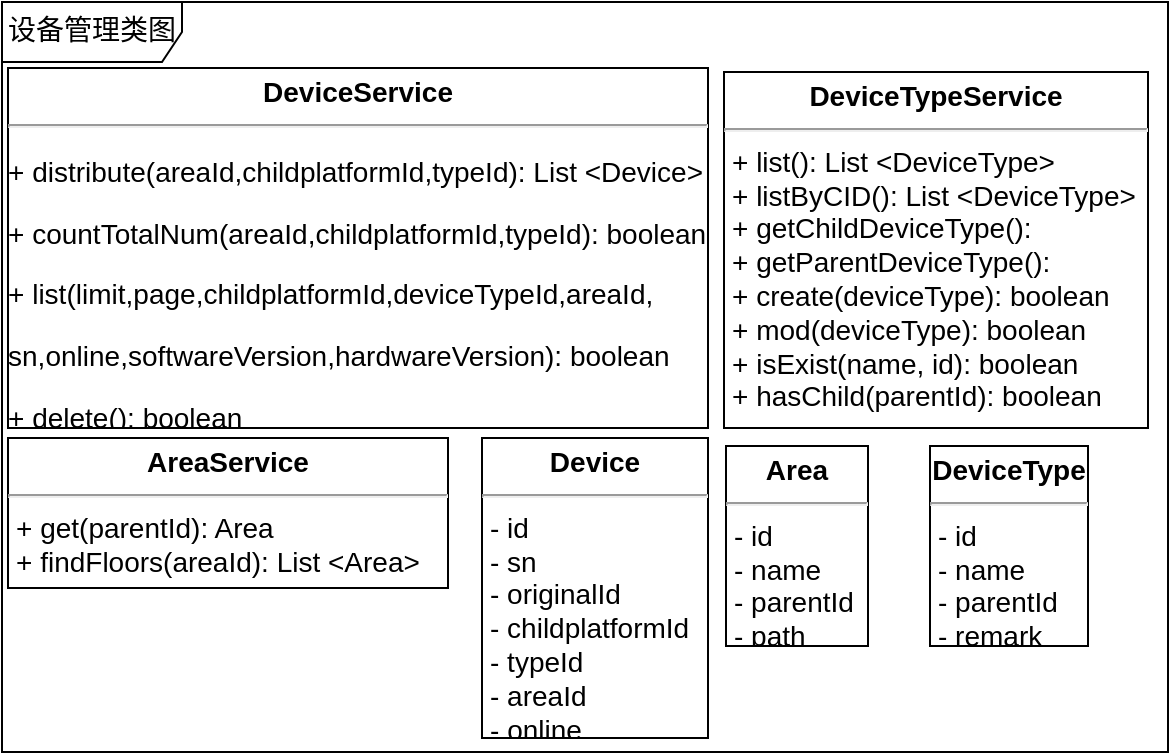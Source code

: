 <mxfile version="10.6.7" type="github"><diagram id="fKIcjFFny-ZdcJOJ5Gdy" name="Ã§Â¬Â¬ 1 Ã©Â¡Âµ"><mxGraphModel dx="1007" dy="579" grid="1" gridSize="10" guides="1" tooltips="1" connect="1" arrows="1" fold="1" page="1" pageScale="1" pageWidth="850" pageHeight="1100" math="0" shadow="0"><root><mxCell id="0"/><mxCell id="1" parent="0"/><mxCell id="XLAtCyjLGJJxPSicPnzz-1" value="设备管理类图" style="shape=umlFrame;whiteSpace=wrap;html=1;rounded=0;shadow=0;comic=0;labelBackgroundColor=none;strokeColor=#000000;strokeWidth=1;fillColor=#ffffff;fontFamily=Verdana;fontSize=14;fontColor=#000000;align=center;width=90;height=30;" parent="1" vertex="1"><mxGeometry x="37" y="117" width="583" height="375" as="geometry"/></mxCell><mxCell id="xsI2GI6rg9mrouiKZmRD-1" value="&lt;p style=&quot;margin: 4px 0px 0px ; text-align: center ; font-size: 14px&quot;&gt;&lt;b&gt;Device&lt;/b&gt;&lt;/p&gt;&lt;hr style=&quot;font-size: 14px&quot;&gt;&lt;p style=&quot;margin: 0px 0px 0px 4px ; font-size: 14px&quot;&gt;- id&lt;/p&gt;&lt;p style=&quot;margin: 0px 0px 0px 4px ; font-size: 14px&quot;&gt;- sn&lt;/p&gt;&lt;p style=&quot;margin: 0px 0px 0px 4px ; font-size: 14px&quot;&gt;- originalId&lt;/p&gt;&lt;p style=&quot;margin: 0px 0px 0px 4px ; font-size: 14px&quot;&gt;- childplatformId&lt;/p&gt;&lt;p style=&quot;margin: 0px 0px 0px 4px ; font-size: 14px&quot;&gt;- typeId&lt;/p&gt;&lt;p style=&quot;margin: 0px 0px 0px 4px ; font-size: 14px&quot;&gt;- areaId&lt;/p&gt;&lt;p style=&quot;margin: 0px 0px 0px 4px ; font-size: 14px&quot;&gt;-&amp;nbsp;&lt;span&gt;online&lt;/span&gt;&lt;/p&gt;" style="verticalAlign=top;align=left;overflow=fill;fontSize=14;fontFamily=Helvetica;html=1;" parent="1" vertex="1"><mxGeometry x="277" y="335" width="113" height="150" as="geometry"/></mxCell><mxCell id="XLAtCyjLGJJxPSicPnzz-2" value="&lt;p style=&quot;margin: 4px 0px 0px ; text-align: center ; font-size: 14px&quot;&gt;&lt;b&gt;DeviceService&lt;/b&gt;&lt;/p&gt;&lt;hr style=&quot;font-size: 14px&quot;&gt;&lt;p&gt;&lt;span&gt;+&amp;nbsp;&lt;/span&gt;&lt;span&gt;distribute&lt;/span&gt;&lt;span&gt;(&lt;/span&gt;&lt;span&gt;areaId&lt;/span&gt;&lt;span&gt;,&lt;/span&gt;&lt;span&gt;childplatformId&lt;/span&gt;&lt;span&gt;,&lt;/span&gt;&lt;span&gt;typeId&lt;/span&gt;&lt;span&gt;)&lt;/span&gt;&lt;span&gt;: List &amp;lt;Device&amp;gt;&lt;/span&gt;&lt;/p&gt;&lt;p&gt;&lt;span&gt;+&amp;nbsp;&lt;/span&gt;&lt;span&gt;countTotalNum&lt;/span&gt;&lt;span&gt;(&lt;/span&gt;&lt;span&gt;areaId&lt;/span&gt;&lt;span&gt;,&lt;/span&gt;&lt;span&gt;childplatformId&lt;/span&gt;&lt;span&gt;,&lt;/span&gt;&lt;span&gt;typeId&lt;/span&gt;&lt;span&gt;)&lt;/span&gt;&lt;span&gt;: boolean&lt;/span&gt;&lt;/p&gt;&lt;p&gt;&lt;span&gt;+&amp;nbsp;&lt;/span&gt;&lt;span&gt;list&lt;/span&gt;&lt;span&gt;(&lt;/span&gt;&lt;span&gt;limit&lt;/span&gt;&lt;span&gt;,&lt;/span&gt;&lt;span&gt;page&lt;/span&gt;&lt;span&gt;,&lt;/span&gt;&lt;span&gt;childplatformId&lt;/span&gt;&lt;span&gt;,&lt;/span&gt;&lt;span&gt;deviceTypeId&lt;/span&gt;&lt;span&gt;,&lt;/span&gt;&lt;span&gt;areaId&lt;/span&gt;&lt;span&gt;,&lt;/span&gt;&lt;/p&gt;&lt;p&gt;&lt;span&gt;sn&lt;/span&gt;&lt;span&gt;,&lt;/span&gt;&lt;span&gt;online&lt;/span&gt;&lt;span&gt;,&lt;/span&gt;&lt;span&gt;softwareVersion&lt;/span&gt;&lt;span&gt;,&lt;/span&gt;&lt;span&gt;hardwareVersion&lt;/span&gt;&lt;span&gt;):&lt;/span&gt;&lt;span&gt;&amp;nbsp;boolean&lt;/span&gt;&lt;/p&gt;&lt;p&gt;&lt;span&gt;+ delete(): boolean&lt;/span&gt;&lt;/p&gt;&lt;p style=&quot;margin: 0px 0px 0px 4px ; font-size: 14px&quot;&gt;&lt;br&gt;&lt;/p&gt;" style="verticalAlign=top;align=left;overflow=fill;fontSize=14;fontFamily=Helvetica;html=1;" parent="1" vertex="1"><mxGeometry x="40" y="150" width="350" height="180" as="geometry"/></mxCell><mxCell id="xsI2GI6rg9mrouiKZmRD-2" value="&lt;p style=&quot;margin: 4px 0px 0px ; text-align: center ; font-size: 14px&quot;&gt;&lt;b&gt;DeviceType&lt;/b&gt;&lt;/p&gt;&lt;hr style=&quot;font-size: 14px&quot;&gt;&lt;p style=&quot;margin: 0px 0px 0px 4px ; font-size: 14px&quot;&gt;- id&lt;/p&gt;&lt;p style=&quot;margin: 0px 0px 0px 4px ; font-size: 14px&quot;&gt;- name&lt;/p&gt;&lt;p style=&quot;margin: 0px 0px 0px 4px ; font-size: 14px&quot;&gt;- parentId&lt;/p&gt;&lt;p style=&quot;margin: 0px 0px 0px 4px ; font-size: 14px&quot;&gt;- remark&lt;/p&gt;&lt;p style=&quot;margin: 0px 0px 0px 4px ; font-size: 14px&quot;&gt;&lt;br&gt;&lt;/p&gt;" style="verticalAlign=top;align=left;overflow=fill;fontSize=14;fontFamily=Helvetica;html=1;" parent="1" vertex="1"><mxGeometry x="501" y="339" width="79" height="100" as="geometry"/></mxCell><mxCell id="xsI2GI6rg9mrouiKZmRD-5" value="&lt;p style=&quot;margin: 4px 0px 0px ; text-align: center ; font-size: 14px&quot;&gt;&lt;b&gt;DeviceTypeService&lt;/b&gt;&lt;/p&gt;&lt;hr style=&quot;font-size: 14px&quot;&gt;&lt;p style=&quot;margin: 0px 0px 0px 4px ; font-size: 14px&quot;&gt;+ list():&lt;span&gt;&amp;nbsp;List &amp;lt;DeviceType&amp;gt;&lt;/span&gt;&lt;/p&gt;&lt;p style=&quot;margin: 0px 0px 0px 4px ; font-size: 14px&quot;&gt;+ listByCID()&lt;span&gt;:&lt;/span&gt;&lt;span&gt;&amp;nbsp;List &amp;lt;DeviceType&amp;gt;&lt;/span&gt;&lt;/p&gt;&lt;p style=&quot;margin: 0px 0px 0px 4px ; font-size: 14px&quot;&gt;&lt;span&gt;+ getChildDeviceType&lt;/span&gt;&lt;span&gt;(&lt;/span&gt;&lt;span&gt;):&amp;nbsp;&lt;/span&gt;&lt;/p&gt;&lt;p style=&quot;margin: 0px 0px 0px 4px ; font-size: 14px&quot;&gt;&lt;span&gt;+&amp;nbsp;&lt;/span&gt;&lt;span&gt;getParentDeviceType&lt;/span&gt;&lt;span&gt;(&lt;/span&gt;&lt;span&gt;):&amp;nbsp;&lt;/span&gt;&lt;/p&gt;&lt;p style=&quot;margin: 0px 0px 0px 4px ; font-size: 14px&quot;&gt;&lt;span&gt;+&amp;nbsp;&lt;/span&gt;&lt;span&gt;create&lt;/span&gt;&lt;span&gt;(&lt;/span&gt;&lt;span&gt;deviceType&lt;/span&gt;&lt;span&gt;): boolean&lt;/span&gt;&lt;/p&gt;&lt;p style=&quot;margin: 0px 0px 0px 4px ; font-size: 14px&quot;&gt;&lt;span&gt;+&amp;nbsp;&lt;/span&gt;&lt;span&gt;mod&lt;/span&gt;&lt;span&gt;(&lt;/span&gt;&lt;span&gt;deviceType&lt;/span&gt;&lt;span&gt;): boolean&amp;nbsp;&lt;/span&gt;&lt;/p&gt;&lt;p style=&quot;margin: 0px 0px 0px 4px ; font-size: 14px&quot;&gt;&lt;span&gt;+&amp;nbsp;&lt;/span&gt;&lt;span&gt;isExist&lt;/span&gt;&lt;span&gt;(&lt;/span&gt;&lt;span&gt;name&lt;/span&gt;&lt;span&gt;, &lt;/span&gt;&lt;span&gt;id&lt;/span&gt;&lt;span&gt;): boolean&lt;/span&gt;&lt;/p&gt;&lt;p style=&quot;margin: 0px 0px 0px 4px ; font-size: 14px&quot;&gt;&lt;span&gt;+&amp;nbsp;&lt;/span&gt;&lt;span&gt;hasChild&lt;/span&gt;&lt;span&gt;(&lt;/span&gt;&lt;span&gt;parentId&lt;/span&gt;&lt;span&gt;): boolean&lt;/span&gt;&lt;/p&gt;" style="verticalAlign=top;align=left;overflow=fill;fontSize=14;fontFamily=Helvetica;html=1;" parent="1" vertex="1"><mxGeometry x="398" y="152" width="212" height="178" as="geometry"/></mxCell><mxCell id="GM2SlGqtrB-aqcvdDgYf-1" value="&lt;p style=&quot;margin: 4px 0px 0px ; text-align: center ; font-size: 14px&quot;&gt;&lt;b&gt;AreaService&lt;/b&gt;&lt;/p&gt;&lt;hr style=&quot;font-size: 14px&quot;&gt;&lt;p style=&quot;margin: 0px 0px 0px 4px ; font-size: 14px&quot;&gt;+ get(parentId): Area&lt;/p&gt;&lt;p style=&quot;margin: 0px 0px 0px 4px ; font-size: 14px&quot;&gt;&lt;span&gt;+ findFloors(areaId): List &amp;lt;Area&amp;gt;&lt;/span&gt;&lt;br&gt;&lt;/p&gt;&lt;p style=&quot;margin: 0px 0px 0px 4px ; font-size: 14px&quot;&gt;&lt;br&gt;&lt;/p&gt;" style="verticalAlign=top;align=left;overflow=fill;fontSize=14;fontFamily=Helvetica;html=1;" vertex="1" parent="1"><mxGeometry x="40" y="335" width="220" height="75" as="geometry"/></mxCell><mxCell id="GM2SlGqtrB-aqcvdDgYf-2" value="&lt;p style=&quot;margin: 4px 0px 0px ; text-align: center ; font-size: 14px&quot;&gt;&lt;b&gt;Area&lt;/b&gt;&lt;/p&gt;&lt;hr style=&quot;font-size: 14px&quot;&gt;&lt;p style=&quot;margin: 0px 0px 0px 4px ; font-size: 14px&quot;&gt;- id&lt;/p&gt;&lt;p style=&quot;margin: 0px 0px 0px 4px ; font-size: 14px&quot;&gt;- name&lt;/p&gt;&lt;p style=&quot;margin: 0px 0px 0px 4px ; font-size: 14px&quot;&gt;- parentId&lt;/p&gt;&lt;p style=&quot;margin: 0px 0px 0px 4px ; font-size: 14px&quot;&gt;- path&lt;br&gt;&lt;/p&gt;" style="verticalAlign=top;align=left;overflow=fill;fontSize=14;fontFamily=Helvetica;html=1;" vertex="1" parent="1"><mxGeometry x="399" y="339" width="71" height="100" as="geometry"/></mxCell></root></mxGraphModel></diagram></mxfile>